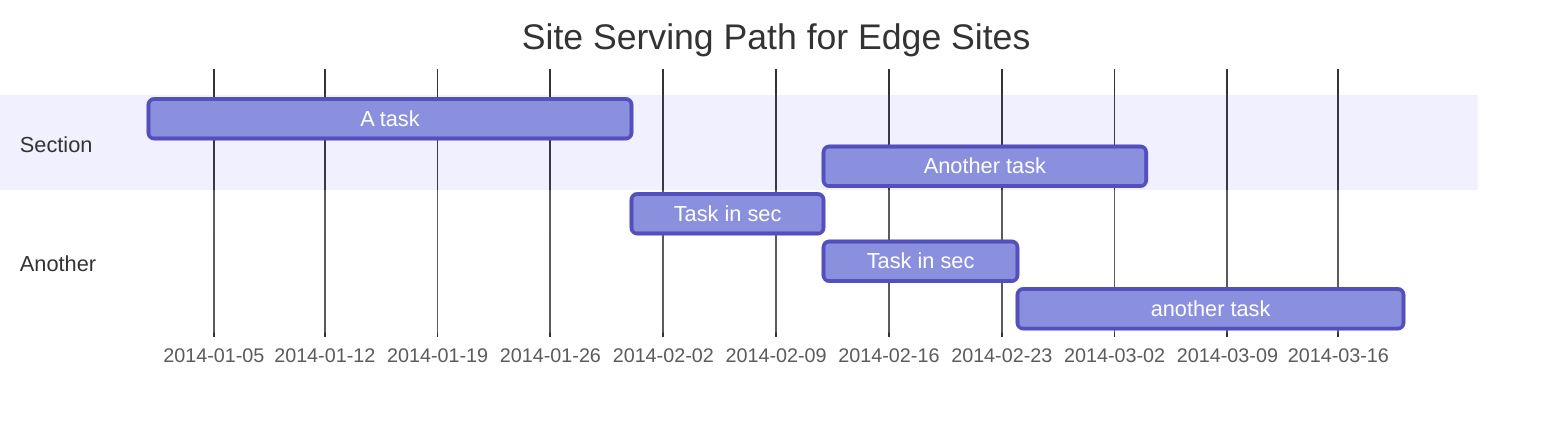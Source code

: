 gantt
    title Site Serving Path for Edge Sites
    dateFormat  MM/DD

    section Section
    A task           :a1, 2014-01-01, 30d
    Another task     :after a  , 20d

    section Another
    Task in sec      :a,after a1, 12d
    Task in sec      :after a, 12d
    another task      : 24d